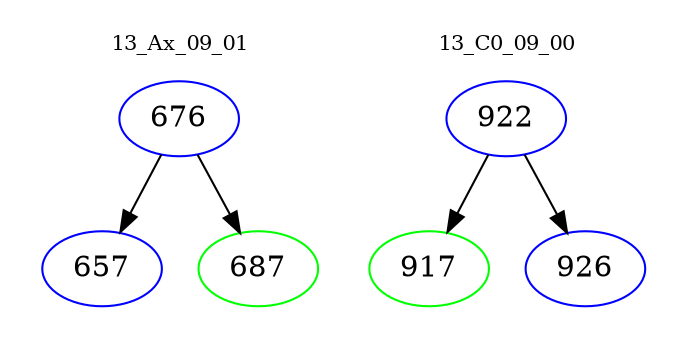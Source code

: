 digraph{
subgraph cluster_0 {
color = white
label = "13_Ax_09_01";
fontsize=10;
T0_676 [label="676", color="blue"]
T0_676 -> T0_657 [color="black"]
T0_657 [label="657", color="blue"]
T0_676 -> T0_687 [color="black"]
T0_687 [label="687", color="green"]
}
subgraph cluster_1 {
color = white
label = "13_C0_09_00";
fontsize=10;
T1_922 [label="922", color="blue"]
T1_922 -> T1_917 [color="black"]
T1_917 [label="917", color="green"]
T1_922 -> T1_926 [color="black"]
T1_926 [label="926", color="blue"]
}
}
